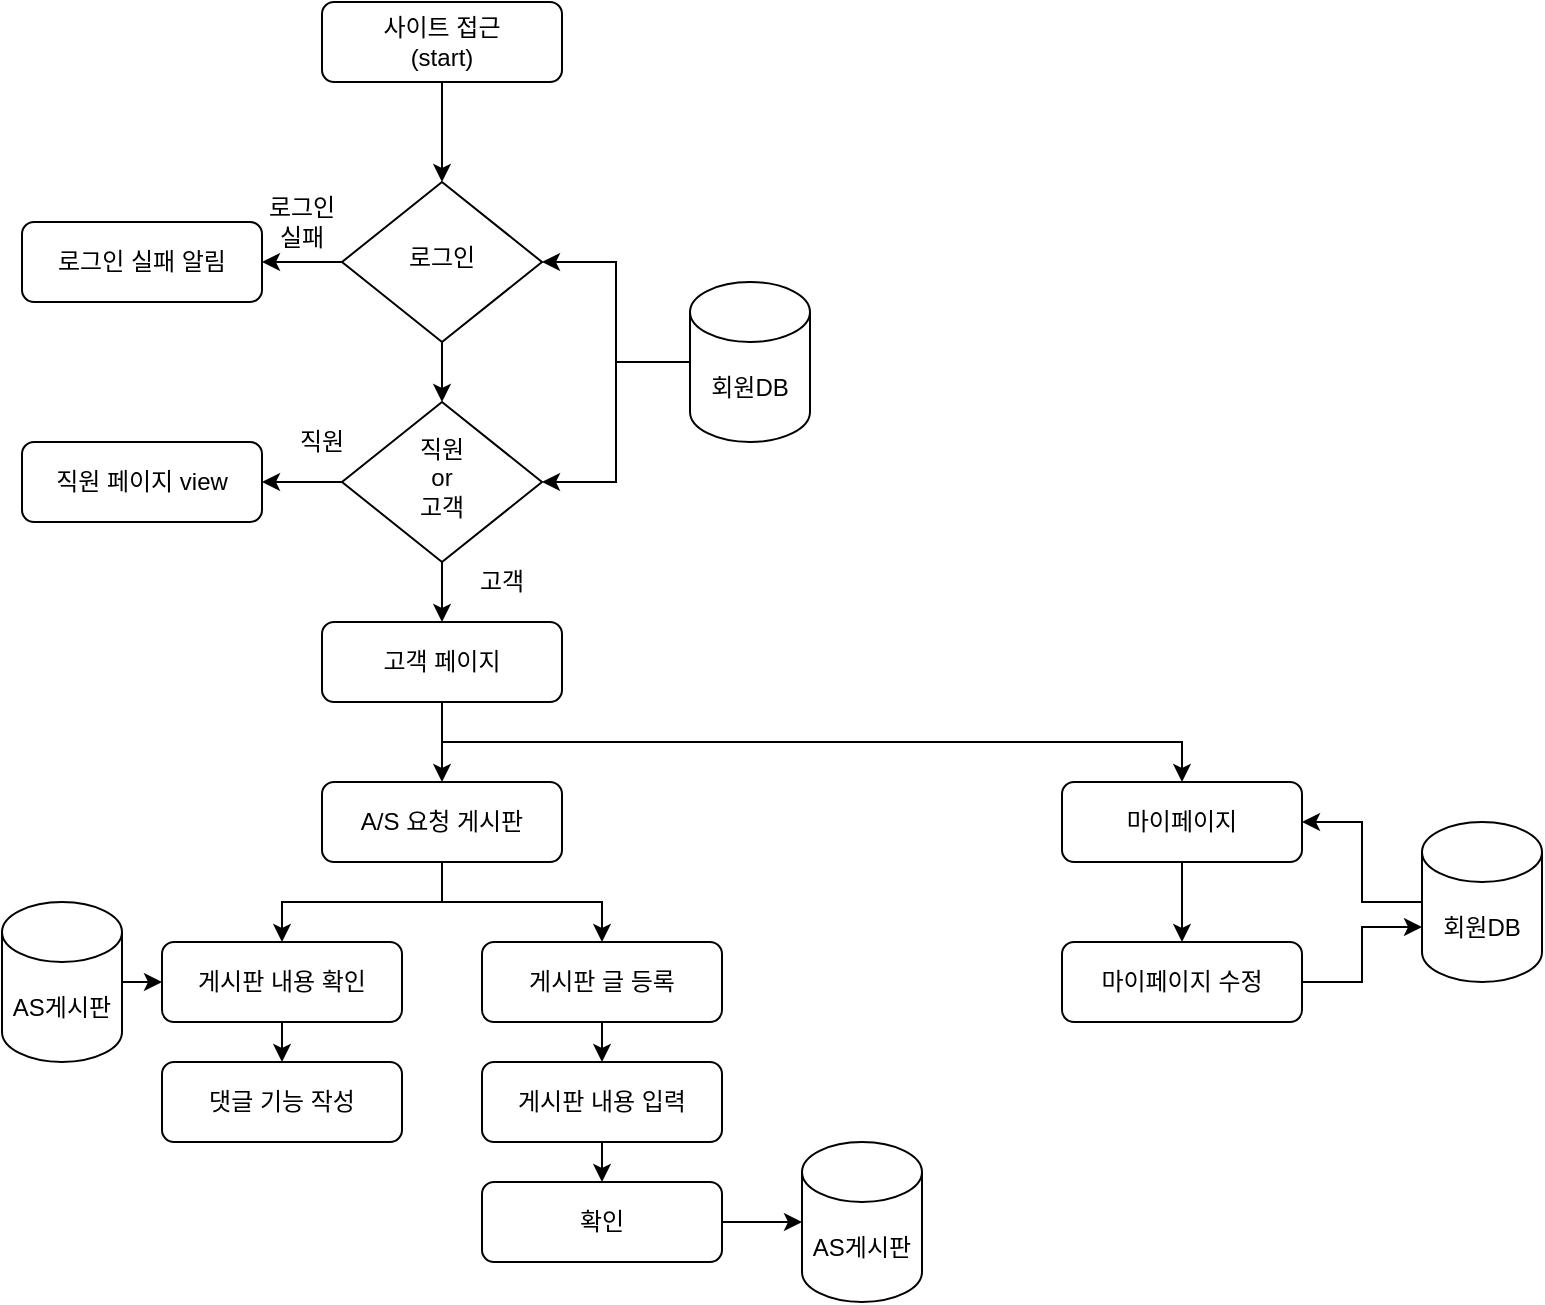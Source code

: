 <mxfile version="13.8.2" type="device"><diagram id="C5RBs43oDa-KdzZeNtuy" name="Page-1"><mxGraphModel dx="1182" dy="716" grid="1" gridSize="10" guides="1" tooltips="1" connect="1" arrows="1" fold="1" page="1" pageScale="1" pageWidth="827" pageHeight="1169" math="0" shadow="0"><root><mxCell id="WIyWlLk6GJQsqaUBKTNV-0"/><mxCell id="WIyWlLk6GJQsqaUBKTNV-1" parent="WIyWlLk6GJQsqaUBKTNV-0"/><mxCell id="cPaAu8aFIFWd8NTodao0-0" style="edgeStyle=orthogonalEdgeStyle;rounded=0;orthogonalLoop=1;jettySize=auto;html=1;exitX=0.5;exitY=1;exitDx=0;exitDy=0;entryX=0.5;entryY=0;entryDx=0;entryDy=0;" edge="1" parent="WIyWlLk6GJQsqaUBKTNV-1" source="cPaAu8aFIFWd8NTodao0-1" target="cPaAu8aFIFWd8NTodao0-3"><mxGeometry relative="1" as="geometry"/></mxCell><mxCell id="cPaAu8aFIFWd8NTodao0-1" value="사이트 접근&lt;br&gt;(start)" style="rounded=1;whiteSpace=wrap;html=1;fontSize=12;glass=0;strokeWidth=1;shadow=0;" vertex="1" parent="WIyWlLk6GJQsqaUBKTNV-1"><mxGeometry x="170" y="40" width="120" height="40" as="geometry"/></mxCell><mxCell id="cPaAu8aFIFWd8NTodao0-7" style="edgeStyle=orthogonalEdgeStyle;rounded=0;orthogonalLoop=1;jettySize=auto;html=1;exitX=0;exitY=0.5;exitDx=0;exitDy=0;entryX=1;entryY=0.5;entryDx=0;entryDy=0;" edge="1" parent="WIyWlLk6GJQsqaUBKTNV-1" source="cPaAu8aFIFWd8NTodao0-3" target="cPaAu8aFIFWd8NTodao0-6"><mxGeometry relative="1" as="geometry"/></mxCell><mxCell id="cPaAu8aFIFWd8NTodao0-11" style="edgeStyle=orthogonalEdgeStyle;rounded=0;orthogonalLoop=1;jettySize=auto;html=1;exitX=0.5;exitY=1;exitDx=0;exitDy=0;entryX=0.5;entryY=0;entryDx=0;entryDy=0;" edge="1" parent="WIyWlLk6GJQsqaUBKTNV-1" source="cPaAu8aFIFWd8NTodao0-3" target="cPaAu8aFIFWd8NTodao0-10"><mxGeometry relative="1" as="geometry"/></mxCell><mxCell id="cPaAu8aFIFWd8NTodao0-3" value="로그인" style="rhombus;whiteSpace=wrap;html=1;shadow=0;fontFamily=Helvetica;fontSize=12;align=center;strokeWidth=1;spacing=6;spacingTop=-4;" vertex="1" parent="WIyWlLk6GJQsqaUBKTNV-1"><mxGeometry x="180" y="130" width="100" height="80" as="geometry"/></mxCell><mxCell id="cPaAu8aFIFWd8NTodao0-5" value="로그인실패" style="text;html=1;strokeColor=none;fillColor=none;align=center;verticalAlign=middle;whiteSpace=wrap;rounded=0;" vertex="1" parent="WIyWlLk6GJQsqaUBKTNV-1"><mxGeometry x="140" y="140" width="40" height="20" as="geometry"/></mxCell><mxCell id="cPaAu8aFIFWd8NTodao0-6" value="로그인 실패 알림" style="rounded=1;whiteSpace=wrap;html=1;fontSize=12;glass=0;strokeWidth=1;shadow=0;" vertex="1" parent="WIyWlLk6GJQsqaUBKTNV-1"><mxGeometry x="20" y="150" width="120" height="40" as="geometry"/></mxCell><mxCell id="cPaAu8aFIFWd8NTodao0-9" style="edgeStyle=orthogonalEdgeStyle;rounded=0;orthogonalLoop=1;jettySize=auto;html=1;exitX=0;exitY=0.5;exitDx=0;exitDy=0;exitPerimeter=0;entryX=1;entryY=0.5;entryDx=0;entryDy=0;" edge="1" parent="WIyWlLk6GJQsqaUBKTNV-1" source="cPaAu8aFIFWd8NTodao0-8" target="cPaAu8aFIFWd8NTodao0-3"><mxGeometry relative="1" as="geometry"/></mxCell><mxCell id="cPaAu8aFIFWd8NTodao0-12" style="edgeStyle=orthogonalEdgeStyle;rounded=0;orthogonalLoop=1;jettySize=auto;html=1;exitX=0;exitY=0.5;exitDx=0;exitDy=0;exitPerimeter=0;entryX=1;entryY=0.5;entryDx=0;entryDy=0;" edge="1" parent="WIyWlLk6GJQsqaUBKTNV-1" source="cPaAu8aFIFWd8NTodao0-8" target="cPaAu8aFIFWd8NTodao0-10"><mxGeometry relative="1" as="geometry"/></mxCell><mxCell id="cPaAu8aFIFWd8NTodao0-8" value="회원DB" style="shape=cylinder3;whiteSpace=wrap;html=1;boundedLbl=1;backgroundOutline=1;size=15;" vertex="1" parent="WIyWlLk6GJQsqaUBKTNV-1"><mxGeometry x="354" y="180" width="60" height="80" as="geometry"/></mxCell><mxCell id="cPaAu8aFIFWd8NTodao0-14" style="edgeStyle=orthogonalEdgeStyle;rounded=0;orthogonalLoop=1;jettySize=auto;html=1;exitX=0;exitY=0.5;exitDx=0;exitDy=0;entryX=1;entryY=0.5;entryDx=0;entryDy=0;" edge="1" parent="WIyWlLk6GJQsqaUBKTNV-1" source="cPaAu8aFIFWd8NTodao0-10" target="cPaAu8aFIFWd8NTodao0-13"><mxGeometry relative="1" as="geometry"/></mxCell><mxCell id="cPaAu8aFIFWd8NTodao0-18" style="edgeStyle=orthogonalEdgeStyle;rounded=0;orthogonalLoop=1;jettySize=auto;html=1;exitX=0.5;exitY=1;exitDx=0;exitDy=0;entryX=0.5;entryY=0;entryDx=0;entryDy=0;" edge="1" parent="WIyWlLk6GJQsqaUBKTNV-1" source="cPaAu8aFIFWd8NTodao0-10" target="cPaAu8aFIFWd8NTodao0-17"><mxGeometry relative="1" as="geometry"/></mxCell><mxCell id="cPaAu8aFIFWd8NTodao0-10" value="직원&lt;br&gt;or&lt;br&gt;고객" style="rhombus;whiteSpace=wrap;html=1;shadow=0;fontFamily=Helvetica;fontSize=12;align=center;strokeWidth=1;spacing=6;spacingTop=-4;" vertex="1" parent="WIyWlLk6GJQsqaUBKTNV-1"><mxGeometry x="180" y="240" width="100" height="80" as="geometry"/></mxCell><mxCell id="cPaAu8aFIFWd8NTodao0-13" value="직원 페이지 view" style="rounded=1;whiteSpace=wrap;html=1;fontSize=12;glass=0;strokeWidth=1;shadow=0;" vertex="1" parent="WIyWlLk6GJQsqaUBKTNV-1"><mxGeometry x="20" y="260" width="120" height="40" as="geometry"/></mxCell><mxCell id="cPaAu8aFIFWd8NTodao0-15" value="직원" style="text;html=1;strokeColor=none;fillColor=none;align=center;verticalAlign=middle;whiteSpace=wrap;rounded=0;" vertex="1" parent="WIyWlLk6GJQsqaUBKTNV-1"><mxGeometry x="150" y="250" width="40" height="20" as="geometry"/></mxCell><mxCell id="cPaAu8aFIFWd8NTodao0-16" value="고객" style="text;html=1;strokeColor=none;fillColor=none;align=center;verticalAlign=middle;whiteSpace=wrap;rounded=0;" vertex="1" parent="WIyWlLk6GJQsqaUBKTNV-1"><mxGeometry x="240" y="320" width="40" height="20" as="geometry"/></mxCell><mxCell id="cPaAu8aFIFWd8NTodao0-21" style="edgeStyle=orthogonalEdgeStyle;rounded=0;orthogonalLoop=1;jettySize=auto;html=1;exitX=0.5;exitY=1;exitDx=0;exitDy=0;entryX=0.5;entryY=0;entryDx=0;entryDy=0;" edge="1" parent="WIyWlLk6GJQsqaUBKTNV-1" source="cPaAu8aFIFWd8NTodao0-17" target="cPaAu8aFIFWd8NTodao0-20"><mxGeometry relative="1" as="geometry"/></mxCell><mxCell id="cPaAu8aFIFWd8NTodao0-23" style="edgeStyle=orthogonalEdgeStyle;rounded=0;orthogonalLoop=1;jettySize=auto;html=1;exitX=0.5;exitY=1;exitDx=0;exitDy=0;entryX=0.5;entryY=0;entryDx=0;entryDy=0;" edge="1" parent="WIyWlLk6GJQsqaUBKTNV-1" source="cPaAu8aFIFWd8NTodao0-17" target="cPaAu8aFIFWd8NTodao0-22"><mxGeometry relative="1" as="geometry"/></mxCell><mxCell id="cPaAu8aFIFWd8NTodao0-17" value="고객 페이지" style="rounded=1;whiteSpace=wrap;html=1;fontSize=12;glass=0;strokeWidth=1;shadow=0;" vertex="1" parent="WIyWlLk6GJQsqaUBKTNV-1"><mxGeometry x="170" y="350" width="120" height="40" as="geometry"/></mxCell><mxCell id="cPaAu8aFIFWd8NTodao0-27" style="edgeStyle=orthogonalEdgeStyle;rounded=0;orthogonalLoop=1;jettySize=auto;html=1;exitX=0.5;exitY=1;exitDx=0;exitDy=0;" edge="1" parent="WIyWlLk6GJQsqaUBKTNV-1" source="cPaAu8aFIFWd8NTodao0-20" target="cPaAu8aFIFWd8NTodao0-25"><mxGeometry relative="1" as="geometry"/></mxCell><mxCell id="cPaAu8aFIFWd8NTodao0-28" style="edgeStyle=orthogonalEdgeStyle;rounded=0;orthogonalLoop=1;jettySize=auto;html=1;exitX=0.5;exitY=1;exitDx=0;exitDy=0;" edge="1" parent="WIyWlLk6GJQsqaUBKTNV-1" source="cPaAu8aFIFWd8NTodao0-20" target="cPaAu8aFIFWd8NTodao0-26"><mxGeometry relative="1" as="geometry"/></mxCell><mxCell id="cPaAu8aFIFWd8NTodao0-20" value="A/S 요청 게시판" style="rounded=1;whiteSpace=wrap;html=1;fontSize=12;glass=0;strokeWidth=1;shadow=0;" vertex="1" parent="WIyWlLk6GJQsqaUBKTNV-1"><mxGeometry x="170" y="430" width="120" height="40" as="geometry"/></mxCell><mxCell id="cPaAu8aFIFWd8NTodao0-44" style="edgeStyle=orthogonalEdgeStyle;rounded=0;orthogonalLoop=1;jettySize=auto;html=1;exitX=0.5;exitY=1;exitDx=0;exitDy=0;entryX=0.5;entryY=0;entryDx=0;entryDy=0;" edge="1" parent="WIyWlLk6GJQsqaUBKTNV-1" source="cPaAu8aFIFWd8NTodao0-22" target="cPaAu8aFIFWd8NTodao0-43"><mxGeometry relative="1" as="geometry"/></mxCell><mxCell id="cPaAu8aFIFWd8NTodao0-22" value="마이페이지" style="rounded=1;whiteSpace=wrap;html=1;fontSize=12;glass=0;strokeWidth=1;shadow=0;" vertex="1" parent="WIyWlLk6GJQsqaUBKTNV-1"><mxGeometry x="540" y="430" width="120" height="40" as="geometry"/></mxCell><mxCell id="cPaAu8aFIFWd8NTodao0-40" style="edgeStyle=orthogonalEdgeStyle;rounded=0;orthogonalLoop=1;jettySize=auto;html=1;exitX=0.5;exitY=1;exitDx=0;exitDy=0;entryX=0.5;entryY=0;entryDx=0;entryDy=0;" edge="1" parent="WIyWlLk6GJQsqaUBKTNV-1" source="cPaAu8aFIFWd8NTodao0-25" target="cPaAu8aFIFWd8NTodao0-39"><mxGeometry relative="1" as="geometry"/></mxCell><mxCell id="cPaAu8aFIFWd8NTodao0-25" value="게시판 내용 확인" style="rounded=1;whiteSpace=wrap;html=1;fontSize=12;glass=0;strokeWidth=1;shadow=0;" vertex="1" parent="WIyWlLk6GJQsqaUBKTNV-1"><mxGeometry x="90" y="510" width="120" height="40" as="geometry"/></mxCell><mxCell id="cPaAu8aFIFWd8NTodao0-33" style="edgeStyle=orthogonalEdgeStyle;rounded=0;orthogonalLoop=1;jettySize=auto;html=1;exitX=0.5;exitY=1;exitDx=0;exitDy=0;entryX=0.5;entryY=0;entryDx=0;entryDy=0;" edge="1" parent="WIyWlLk6GJQsqaUBKTNV-1" source="cPaAu8aFIFWd8NTodao0-26" target="cPaAu8aFIFWd8NTodao0-32"><mxGeometry relative="1" as="geometry"/></mxCell><mxCell id="cPaAu8aFIFWd8NTodao0-26" value="게시판 글 등록" style="rounded=1;whiteSpace=wrap;html=1;fontSize=12;glass=0;strokeWidth=1;shadow=0;" vertex="1" parent="WIyWlLk6GJQsqaUBKTNV-1"><mxGeometry x="250" y="510" width="120" height="40" as="geometry"/></mxCell><mxCell id="cPaAu8aFIFWd8NTodao0-31" style="edgeStyle=orthogonalEdgeStyle;rounded=0;orthogonalLoop=1;jettySize=auto;html=1;exitX=1;exitY=0.5;exitDx=0;exitDy=0;exitPerimeter=0;entryX=0;entryY=0.5;entryDx=0;entryDy=0;" edge="1" parent="WIyWlLk6GJQsqaUBKTNV-1" source="cPaAu8aFIFWd8NTodao0-29" target="cPaAu8aFIFWd8NTodao0-25"><mxGeometry relative="1" as="geometry"/></mxCell><mxCell id="cPaAu8aFIFWd8NTodao0-29" value="AS게시판" style="shape=cylinder3;whiteSpace=wrap;html=1;boundedLbl=1;backgroundOutline=1;size=15;" vertex="1" parent="WIyWlLk6GJQsqaUBKTNV-1"><mxGeometry x="10" y="490" width="60" height="80" as="geometry"/></mxCell><mxCell id="cPaAu8aFIFWd8NTodao0-35" style="edgeStyle=orthogonalEdgeStyle;rounded=0;orthogonalLoop=1;jettySize=auto;html=1;exitX=0.5;exitY=1;exitDx=0;exitDy=0;entryX=0.5;entryY=0;entryDx=0;entryDy=0;" edge="1" parent="WIyWlLk6GJQsqaUBKTNV-1" source="cPaAu8aFIFWd8NTodao0-32" target="cPaAu8aFIFWd8NTodao0-34"><mxGeometry relative="1" as="geometry"/></mxCell><mxCell id="cPaAu8aFIFWd8NTodao0-32" value="게시판 내용 입력" style="rounded=1;whiteSpace=wrap;html=1;fontSize=12;glass=0;strokeWidth=1;shadow=0;" vertex="1" parent="WIyWlLk6GJQsqaUBKTNV-1"><mxGeometry x="250" y="570" width="120" height="40" as="geometry"/></mxCell><mxCell id="cPaAu8aFIFWd8NTodao0-37" style="edgeStyle=orthogonalEdgeStyle;rounded=0;orthogonalLoop=1;jettySize=auto;html=1;exitX=1;exitY=0.5;exitDx=0;exitDy=0;entryX=0;entryY=0.5;entryDx=0;entryDy=0;entryPerimeter=0;" edge="1" parent="WIyWlLk6GJQsqaUBKTNV-1" source="cPaAu8aFIFWd8NTodao0-34" target="cPaAu8aFIFWd8NTodao0-36"><mxGeometry relative="1" as="geometry"/></mxCell><mxCell id="cPaAu8aFIFWd8NTodao0-34" value="확인" style="rounded=1;whiteSpace=wrap;html=1;fontSize=12;glass=0;strokeWidth=1;shadow=0;" vertex="1" parent="WIyWlLk6GJQsqaUBKTNV-1"><mxGeometry x="250" y="630" width="120" height="40" as="geometry"/></mxCell><mxCell id="cPaAu8aFIFWd8NTodao0-36" value="AS게시판" style="shape=cylinder3;whiteSpace=wrap;html=1;boundedLbl=1;backgroundOutline=1;size=15;" vertex="1" parent="WIyWlLk6GJQsqaUBKTNV-1"><mxGeometry x="410" y="610" width="60" height="80" as="geometry"/></mxCell><mxCell id="cPaAu8aFIFWd8NTodao0-39" value="댓글 기능 작성" style="rounded=1;whiteSpace=wrap;html=1;fontSize=12;glass=0;strokeWidth=1;shadow=0;" vertex="1" parent="WIyWlLk6GJQsqaUBKTNV-1"><mxGeometry x="90" y="570" width="120" height="40" as="geometry"/></mxCell><mxCell id="cPaAu8aFIFWd8NTodao0-42" style="edgeStyle=orthogonalEdgeStyle;rounded=0;orthogonalLoop=1;jettySize=auto;html=1;entryX=1;entryY=0.5;entryDx=0;entryDy=0;exitX=0;exitY=0.5;exitDx=0;exitDy=0;exitPerimeter=0;" edge="1" parent="WIyWlLk6GJQsqaUBKTNV-1" source="cPaAu8aFIFWd8NTodao0-41" target="cPaAu8aFIFWd8NTodao0-22"><mxGeometry relative="1" as="geometry"><mxPoint x="730" y="480" as="sourcePoint"/></mxGeometry></mxCell><mxCell id="cPaAu8aFIFWd8NTodao0-41" value="회원DB" style="shape=cylinder3;whiteSpace=wrap;html=1;boundedLbl=1;backgroundOutline=1;size=15;" vertex="1" parent="WIyWlLk6GJQsqaUBKTNV-1"><mxGeometry x="720" y="450" width="60" height="80" as="geometry"/></mxCell><mxCell id="cPaAu8aFIFWd8NTodao0-45" style="edgeStyle=orthogonalEdgeStyle;rounded=0;orthogonalLoop=1;jettySize=auto;html=1;exitX=1;exitY=0.5;exitDx=0;exitDy=0;entryX=0;entryY=0;entryDx=0;entryDy=52.5;entryPerimeter=0;" edge="1" parent="WIyWlLk6GJQsqaUBKTNV-1" source="cPaAu8aFIFWd8NTodao0-43" target="cPaAu8aFIFWd8NTodao0-41"><mxGeometry relative="1" as="geometry"/></mxCell><mxCell id="cPaAu8aFIFWd8NTodao0-43" value="마이페이지 수정" style="rounded=1;whiteSpace=wrap;html=1;fontSize=12;glass=0;strokeWidth=1;shadow=0;" vertex="1" parent="WIyWlLk6GJQsqaUBKTNV-1"><mxGeometry x="540" y="510" width="120" height="40" as="geometry"/></mxCell></root></mxGraphModel></diagram></mxfile>